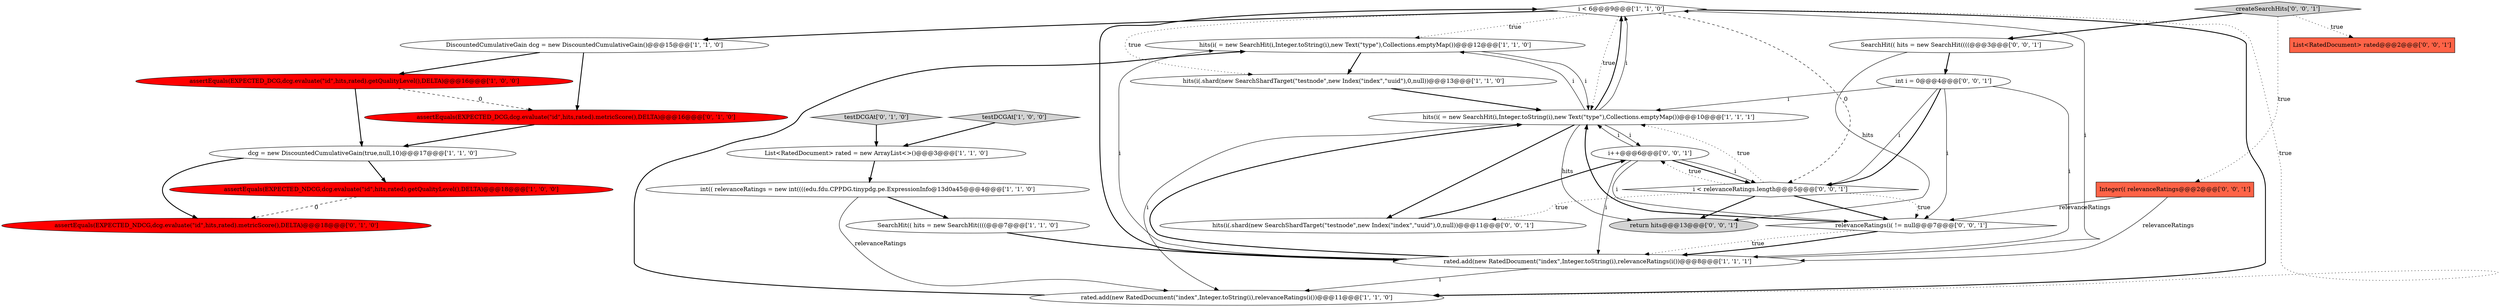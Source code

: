 digraph {
3 [style = filled, label = "DiscountedCumulativeGain dcg = new DiscountedCumulativeGain()@@@15@@@['1', '1', '0']", fillcolor = white, shape = ellipse image = "AAA0AAABBB1BBB"];
14 [style = filled, label = "assertEquals(EXPECTED_NDCG,dcg.evaluate(\"id\",hits,rated).metricScore(),DELTA)@@@18@@@['0', '1', '0']", fillcolor = red, shape = ellipse image = "AAA1AAABBB2BBB"];
0 [style = filled, label = "int(( relevanceRatings = new int((((edu.fdu.CPPDG.tinypdg.pe.ExpressionInfo@13d0a45@@@4@@@['1', '1', '0']", fillcolor = white, shape = ellipse image = "AAA0AAABBB1BBB"];
4 [style = filled, label = "dcg = new DiscountedCumulativeGain(true,null,10)@@@17@@@['1', '1', '0']", fillcolor = white, shape = ellipse image = "AAA0AAABBB1BBB"];
5 [style = filled, label = "SearchHit(( hits = new SearchHit((((@@@7@@@['1', '1', '0']", fillcolor = white, shape = ellipse image = "AAA0AAABBB1BBB"];
25 [style = filled, label = "i++@@@6@@@['0', '0', '1']", fillcolor = white, shape = ellipse image = "AAA0AAABBB3BBB"];
19 [style = filled, label = "Integer(( relevanceRatings@@@2@@@['0', '0', '1']", fillcolor = tomato, shape = box image = "AAA0AAABBB3BBB"];
18 [style = filled, label = "int i = 0@@@4@@@['0', '0', '1']", fillcolor = white, shape = ellipse image = "AAA0AAABBB3BBB"];
24 [style = filled, label = "SearchHit(( hits = new SearchHit((((@@@3@@@['0', '0', '1']", fillcolor = white, shape = ellipse image = "AAA0AAABBB3BBB"];
16 [style = filled, label = "assertEquals(EXPECTED_DCG,dcg.evaluate(\"id\",hits,rated).metricScore(),DELTA)@@@16@@@['0', '1', '0']", fillcolor = red, shape = ellipse image = "AAA1AAABBB2BBB"];
26 [style = filled, label = "createSearchHits['0', '0', '1']", fillcolor = lightgray, shape = diamond image = "AAA0AAABBB3BBB"];
11 [style = filled, label = "List<RatedDocument> rated = new ArrayList<>()@@@3@@@['1', '1', '0']", fillcolor = white, shape = ellipse image = "AAA0AAABBB1BBB"];
15 [style = filled, label = "testDCGAt['0', '1', '0']", fillcolor = lightgray, shape = diamond image = "AAA0AAABBB2BBB"];
6 [style = filled, label = "testDCGAt['1', '0', '0']", fillcolor = lightgray, shape = diamond image = "AAA0AAABBB1BBB"];
12 [style = filled, label = "assertEquals(EXPECTED_NDCG,dcg.evaluate(\"id\",hits,rated).getQualityLevel(),DELTA)@@@18@@@['1', '0', '0']", fillcolor = red, shape = ellipse image = "AAA1AAABBB1BBB"];
1 [style = filled, label = "rated.add(new RatedDocument(\"index\",Integer.toString(i),relevanceRatings(i())@@@8@@@['1', '1', '1']", fillcolor = white, shape = ellipse image = "AAA0AAABBB1BBB"];
2 [style = filled, label = "hits(i( = new SearchHit(i,Integer.toString(i),new Text(\"type\"),Collections.emptyMap())@@@12@@@['1', '1', '0']", fillcolor = white, shape = ellipse image = "AAA0AAABBB1BBB"];
9 [style = filled, label = "hits(i(.shard(new SearchShardTarget(\"testnode\",new Index(\"index\",\"uuid\"),0,null))@@@13@@@['1', '1', '0']", fillcolor = white, shape = ellipse image = "AAA0AAABBB1BBB"];
21 [style = filled, label = "return hits@@@13@@@['0', '0', '1']", fillcolor = lightgray, shape = ellipse image = "AAA0AAABBB3BBB"];
8 [style = filled, label = "assertEquals(EXPECTED_DCG,dcg.evaluate(\"id\",hits,rated).getQualityLevel(),DELTA)@@@16@@@['1', '0', '0']", fillcolor = red, shape = ellipse image = "AAA1AAABBB1BBB"];
13 [style = filled, label = "rated.add(new RatedDocument(\"index\",Integer.toString(i),relevanceRatings(i())@@@11@@@['1', '1', '0']", fillcolor = white, shape = ellipse image = "AAA0AAABBB1BBB"];
23 [style = filled, label = "List<RatedDocument> rated@@@2@@@['0', '0', '1']", fillcolor = tomato, shape = box image = "AAA0AAABBB3BBB"];
7 [style = filled, label = "i < 6@@@9@@@['1', '1', '0']", fillcolor = white, shape = diamond image = "AAA0AAABBB1BBB"];
10 [style = filled, label = "hits(i( = new SearchHit(i,Integer.toString(i),new Text(\"type\"),Collections.emptyMap())@@@10@@@['1', '1', '1']", fillcolor = white, shape = ellipse image = "AAA0AAABBB1BBB"];
20 [style = filled, label = "relevanceRatings(i( != null@@@7@@@['0', '0', '1']", fillcolor = white, shape = diamond image = "AAA0AAABBB3BBB"];
17 [style = filled, label = "hits(i(.shard(new SearchShardTarget(\"testnode\",new Index(\"index\",\"uuid\"),0,null))@@@11@@@['0', '0', '1']", fillcolor = white, shape = ellipse image = "AAA0AAABBB3BBB"];
22 [style = filled, label = "i < relevanceRatings.length@@@5@@@['0', '0', '1']", fillcolor = white, shape = diamond image = "AAA0AAABBB3BBB"];
7->13 [style = bold, label=""];
17->25 [style = bold, label=""];
7->2 [style = dotted, label="true"];
4->14 [style = bold, label=""];
8->16 [style = dashed, label="0"];
22->10 [style = dotted, label="true"];
7->10 [style = dotted, label="true"];
25->22 [style = bold, label=""];
25->20 [style = solid, label="i"];
18->10 [style = solid, label="i"];
25->1 [style = solid, label="i"];
7->13 [style = dotted, label="true"];
22->25 [style = dotted, label="true"];
0->13 [style = solid, label="relevanceRatings"];
10->2 [style = solid, label="i"];
22->21 [style = bold, label=""];
19->1 [style = solid, label="relevanceRatings"];
26->19 [style = dotted, label="true"];
10->17 [style = bold, label=""];
18->20 [style = solid, label="i"];
26->23 [style = dotted, label="true"];
2->9 [style = bold, label=""];
9->10 [style = bold, label=""];
3->16 [style = bold, label=""];
20->1 [style = bold, label=""];
2->10 [style = solid, label="i"];
26->24 [style = bold, label=""];
7->9 [style = dotted, label="true"];
24->18 [style = bold, label=""];
1->7 [style = bold, label=""];
10->7 [style = bold, label=""];
10->13 [style = solid, label="i"];
7->3 [style = bold, label=""];
20->10 [style = bold, label=""];
5->1 [style = bold, label=""];
10->21 [style = solid, label="hits"];
11->0 [style = bold, label=""];
18->22 [style = bold, label=""];
22->20 [style = dotted, label="true"];
12->14 [style = dashed, label="0"];
15->11 [style = bold, label=""];
20->1 [style = dotted, label="true"];
22->20 [style = bold, label=""];
18->1 [style = solid, label="i"];
3->8 [style = bold, label=""];
6->11 [style = bold, label=""];
24->21 [style = solid, label="hits"];
1->2 [style = solid, label="i"];
10->25 [style = solid, label="i"];
18->22 [style = solid, label="i"];
4->12 [style = bold, label=""];
22->17 [style = dotted, label="true"];
19->20 [style = solid, label="relevanceRatings"];
25->10 [style = solid, label="i"];
8->4 [style = bold, label=""];
16->4 [style = bold, label=""];
10->7 [style = solid, label="i"];
1->10 [style = bold, label=""];
25->22 [style = solid, label="i"];
7->22 [style = dashed, label="0"];
1->13 [style = solid, label="i"];
1->7 [style = solid, label="i"];
0->5 [style = bold, label=""];
13->2 [style = bold, label=""];
}
